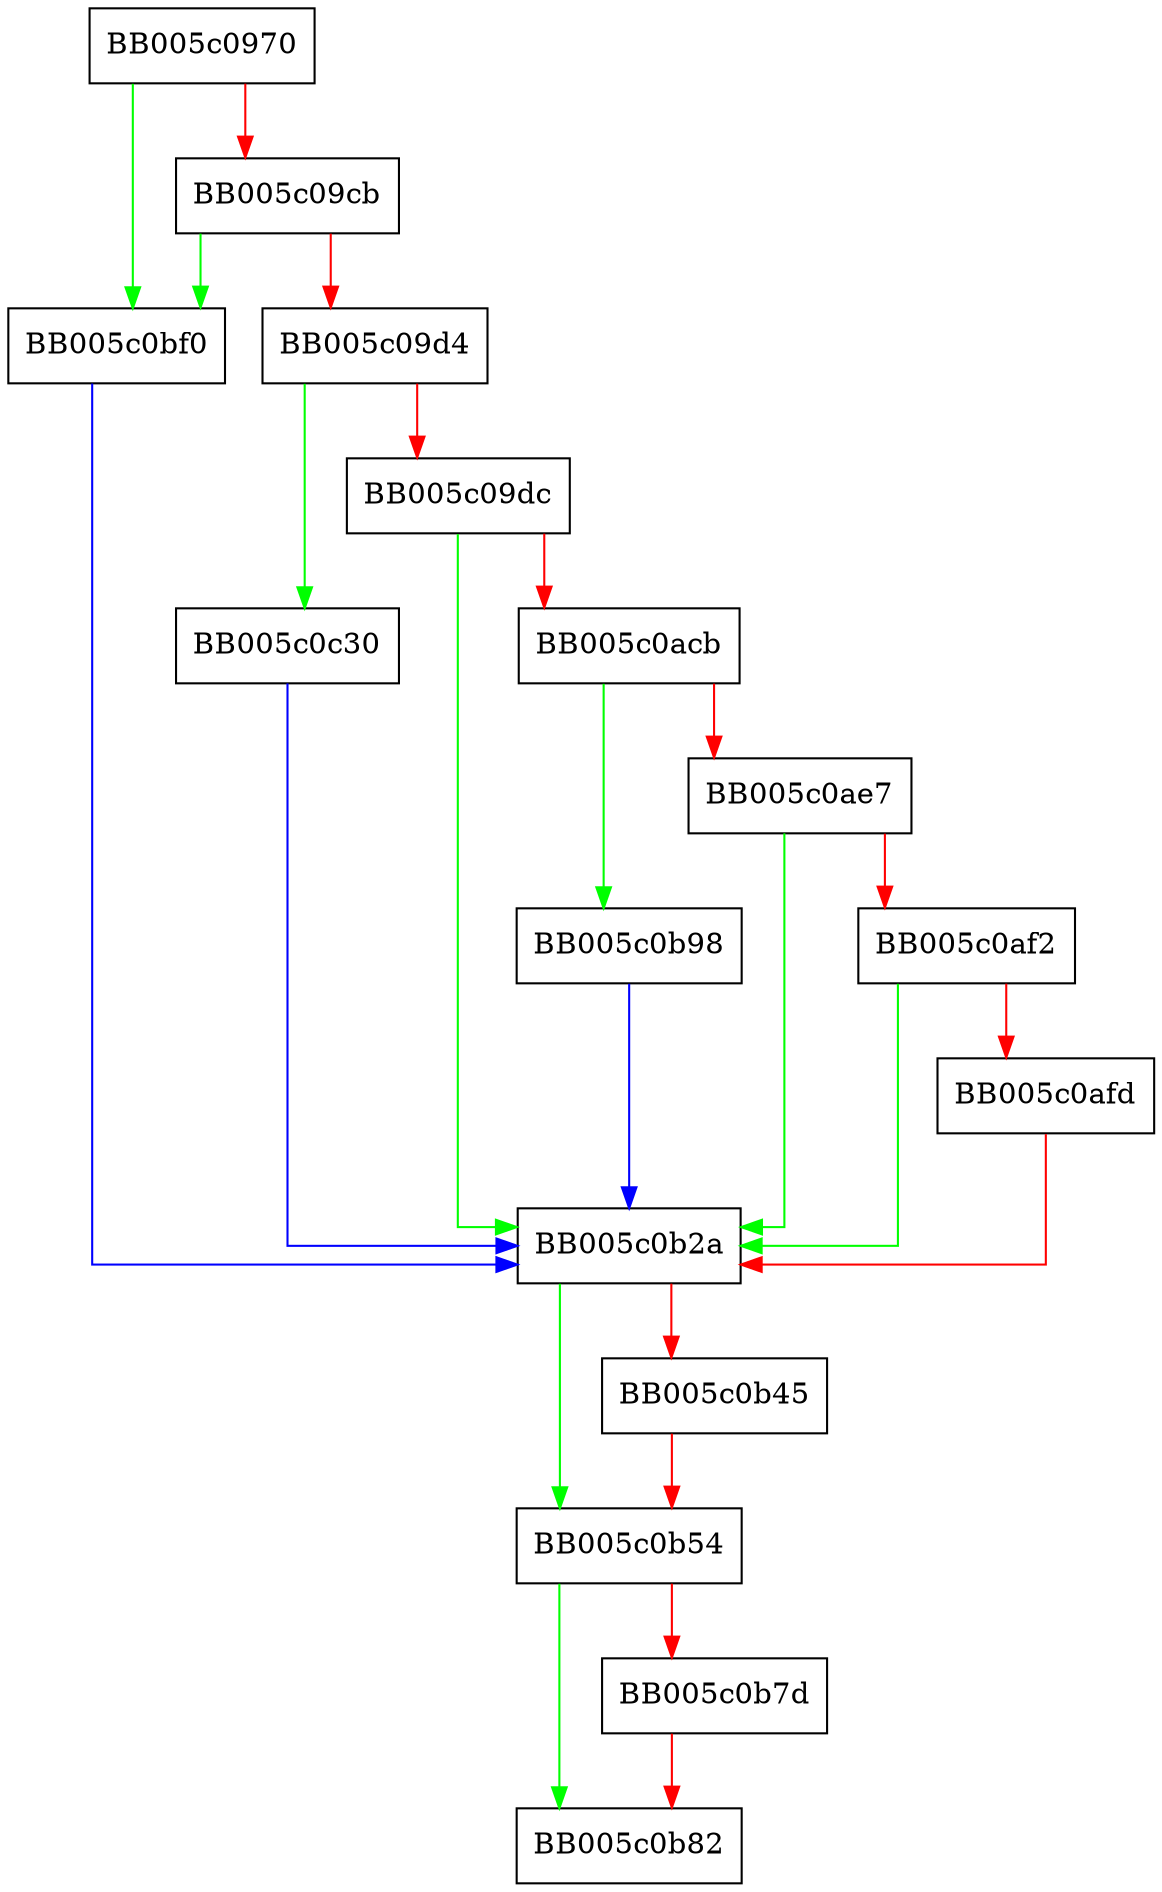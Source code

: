 digraph evp_generic_do_all {
  node [shape="box"];
  graph [splines=ortho];
  BB005c0970 -> BB005c0bf0 [color="green"];
  BB005c0970 -> BB005c09cb [color="red"];
  BB005c09cb -> BB005c0bf0 [color="green"];
  BB005c09cb -> BB005c09d4 [color="red"];
  BB005c09d4 -> BB005c0c30 [color="green"];
  BB005c09d4 -> BB005c09dc [color="red"];
  BB005c09dc -> BB005c0b2a [color="green"];
  BB005c09dc -> BB005c0acb [color="red"];
  BB005c0acb -> BB005c0b98 [color="green"];
  BB005c0acb -> BB005c0ae7 [color="red"];
  BB005c0ae7 -> BB005c0b2a [color="green"];
  BB005c0ae7 -> BB005c0af2 [color="red"];
  BB005c0af2 -> BB005c0b2a [color="green"];
  BB005c0af2 -> BB005c0afd [color="red"];
  BB005c0afd -> BB005c0b2a [color="red"];
  BB005c0b2a -> BB005c0b54 [color="green"];
  BB005c0b2a -> BB005c0b45 [color="red"];
  BB005c0b45 -> BB005c0b54 [color="red"];
  BB005c0b54 -> BB005c0b82 [color="green"];
  BB005c0b54 -> BB005c0b7d [color="red"];
  BB005c0b7d -> BB005c0b82 [color="red"];
  BB005c0b98 -> BB005c0b2a [color="blue"];
  BB005c0bf0 -> BB005c0b2a [color="blue"];
  BB005c0c30 -> BB005c0b2a [color="blue"];
}